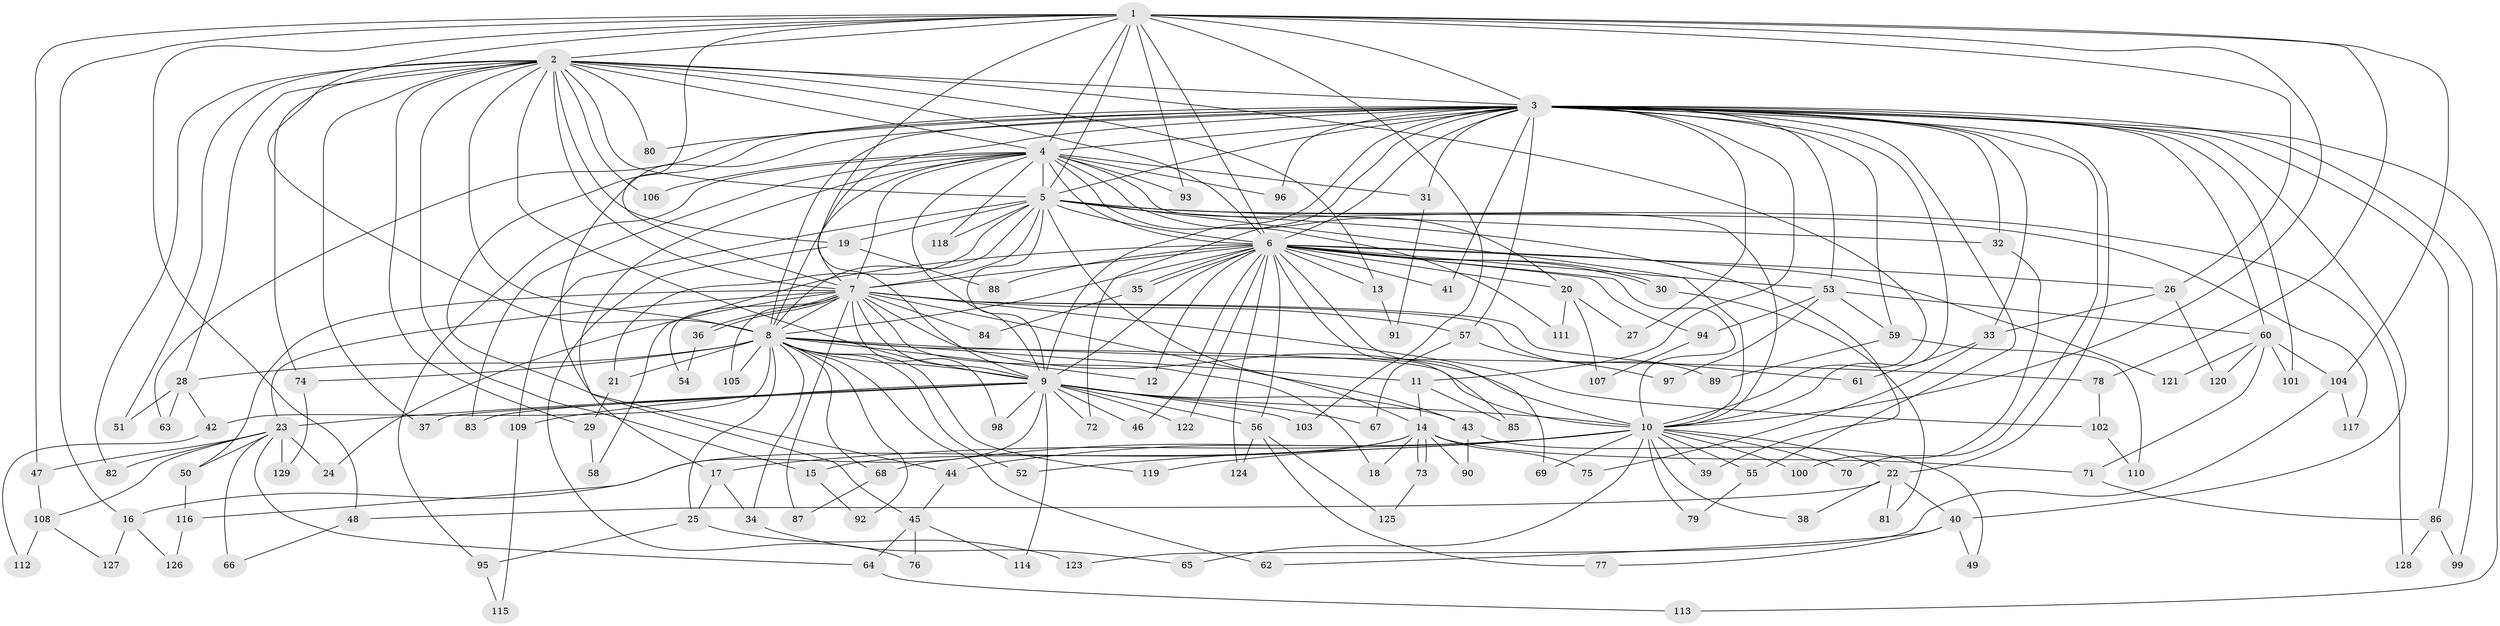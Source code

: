 // coarse degree distribution, {18: 0.009708737864077669, 26: 0.009708737864077669, 32: 0.009708737864077669, 17: 0.009708737864077669, 27: 0.009708737864077669, 20: 0.009708737864077669, 22: 0.009708737864077669, 29: 0.009708737864077669, 21: 0.009708737864077669, 4: 0.07766990291262135, 2: 0.5242718446601942, 3: 0.18446601941747573, 10: 0.009708737864077669, 5: 0.06796116504854369, 6: 0.009708737864077669, 7: 0.019417475728155338, 1: 0.019417475728155338}
// Generated by graph-tools (version 1.1) at 2025/23/03/03/25 07:23:43]
// undirected, 129 vertices, 283 edges
graph export_dot {
graph [start="1"]
  node [color=gray90,style=filled];
  1;
  2;
  3;
  4;
  5;
  6;
  7;
  8;
  9;
  10;
  11;
  12;
  13;
  14;
  15;
  16;
  17;
  18;
  19;
  20;
  21;
  22;
  23;
  24;
  25;
  26;
  27;
  28;
  29;
  30;
  31;
  32;
  33;
  34;
  35;
  36;
  37;
  38;
  39;
  40;
  41;
  42;
  43;
  44;
  45;
  46;
  47;
  48;
  49;
  50;
  51;
  52;
  53;
  54;
  55;
  56;
  57;
  58;
  59;
  60;
  61;
  62;
  63;
  64;
  65;
  66;
  67;
  68;
  69;
  70;
  71;
  72;
  73;
  74;
  75;
  76;
  77;
  78;
  79;
  80;
  81;
  82;
  83;
  84;
  85;
  86;
  87;
  88;
  89;
  90;
  91;
  92;
  93;
  94;
  95;
  96;
  97;
  98;
  99;
  100;
  101;
  102;
  103;
  104;
  105;
  106;
  107;
  108;
  109;
  110;
  111;
  112;
  113;
  114;
  115;
  116;
  117;
  118;
  119;
  120;
  121;
  122;
  123;
  124;
  125;
  126;
  127;
  128;
  129;
  1 -- 2;
  1 -- 3;
  1 -- 4;
  1 -- 5;
  1 -- 6;
  1 -- 7;
  1 -- 8;
  1 -- 9;
  1 -- 10;
  1 -- 16;
  1 -- 26;
  1 -- 47;
  1 -- 48;
  1 -- 78;
  1 -- 93;
  1 -- 103;
  1 -- 104;
  2 -- 3;
  2 -- 4;
  2 -- 5;
  2 -- 6;
  2 -- 7;
  2 -- 8;
  2 -- 9;
  2 -- 10;
  2 -- 13;
  2 -- 15;
  2 -- 19;
  2 -- 28;
  2 -- 29;
  2 -- 37;
  2 -- 51;
  2 -- 74;
  2 -- 80;
  2 -- 82;
  2 -- 106;
  3 -- 4;
  3 -- 5;
  3 -- 6;
  3 -- 7;
  3 -- 8;
  3 -- 9;
  3 -- 10;
  3 -- 11;
  3 -- 22;
  3 -- 27;
  3 -- 31;
  3 -- 32;
  3 -- 33;
  3 -- 40;
  3 -- 41;
  3 -- 44;
  3 -- 45;
  3 -- 53;
  3 -- 55;
  3 -- 57;
  3 -- 59;
  3 -- 60;
  3 -- 63;
  3 -- 70;
  3 -- 72;
  3 -- 80;
  3 -- 86;
  3 -- 96;
  3 -- 99;
  3 -- 101;
  3 -- 113;
  4 -- 5;
  4 -- 6;
  4 -- 7;
  4 -- 8;
  4 -- 9;
  4 -- 10;
  4 -- 17;
  4 -- 20;
  4 -- 31;
  4 -- 83;
  4 -- 93;
  4 -- 95;
  4 -- 96;
  4 -- 106;
  4 -- 111;
  4 -- 118;
  5 -- 6;
  5 -- 7;
  5 -- 8;
  5 -- 9;
  5 -- 10;
  5 -- 14;
  5 -- 19;
  5 -- 21;
  5 -- 32;
  5 -- 39;
  5 -- 109;
  5 -- 117;
  5 -- 118;
  5 -- 128;
  6 -- 7;
  6 -- 8;
  6 -- 9;
  6 -- 10;
  6 -- 12;
  6 -- 13;
  6 -- 20;
  6 -- 26;
  6 -- 30;
  6 -- 30;
  6 -- 35;
  6 -- 35;
  6 -- 41;
  6 -- 46;
  6 -- 53;
  6 -- 56;
  6 -- 58;
  6 -- 69;
  6 -- 85;
  6 -- 88;
  6 -- 94;
  6 -- 121;
  6 -- 122;
  6 -- 124;
  7 -- 8;
  7 -- 9;
  7 -- 10;
  7 -- 18;
  7 -- 23;
  7 -- 24;
  7 -- 36;
  7 -- 36;
  7 -- 43;
  7 -- 50;
  7 -- 54;
  7 -- 57;
  7 -- 61;
  7 -- 84;
  7 -- 87;
  7 -- 89;
  7 -- 98;
  7 -- 102;
  7 -- 105;
  8 -- 9;
  8 -- 10;
  8 -- 11;
  8 -- 12;
  8 -- 21;
  8 -- 25;
  8 -- 28;
  8 -- 34;
  8 -- 42;
  8 -- 52;
  8 -- 62;
  8 -- 68;
  8 -- 74;
  8 -- 78;
  8 -- 92;
  8 -- 105;
  8 -- 119;
  9 -- 10;
  9 -- 23;
  9 -- 37;
  9 -- 43;
  9 -- 46;
  9 -- 56;
  9 -- 67;
  9 -- 72;
  9 -- 83;
  9 -- 98;
  9 -- 103;
  9 -- 109;
  9 -- 114;
  9 -- 116;
  9 -- 122;
  10 -- 17;
  10 -- 22;
  10 -- 38;
  10 -- 39;
  10 -- 44;
  10 -- 52;
  10 -- 55;
  10 -- 65;
  10 -- 68;
  10 -- 69;
  10 -- 70;
  10 -- 79;
  10 -- 100;
  10 -- 119;
  11 -- 14;
  11 -- 85;
  13 -- 91;
  14 -- 15;
  14 -- 16;
  14 -- 18;
  14 -- 71;
  14 -- 73;
  14 -- 73;
  14 -- 75;
  14 -- 90;
  15 -- 92;
  16 -- 126;
  16 -- 127;
  17 -- 25;
  17 -- 34;
  19 -- 76;
  19 -- 88;
  20 -- 27;
  20 -- 107;
  20 -- 111;
  21 -- 29;
  22 -- 38;
  22 -- 40;
  22 -- 48;
  22 -- 81;
  23 -- 24;
  23 -- 47;
  23 -- 50;
  23 -- 64;
  23 -- 66;
  23 -- 82;
  23 -- 108;
  23 -- 129;
  25 -- 95;
  25 -- 123;
  26 -- 33;
  26 -- 120;
  28 -- 42;
  28 -- 51;
  28 -- 63;
  29 -- 58;
  30 -- 81;
  31 -- 91;
  32 -- 100;
  33 -- 61;
  33 -- 75;
  34 -- 65;
  35 -- 84;
  36 -- 54;
  40 -- 49;
  40 -- 62;
  40 -- 77;
  42 -- 112;
  43 -- 49;
  43 -- 90;
  44 -- 45;
  45 -- 64;
  45 -- 76;
  45 -- 114;
  47 -- 108;
  48 -- 66;
  50 -- 116;
  53 -- 59;
  53 -- 60;
  53 -- 94;
  53 -- 97;
  55 -- 79;
  56 -- 77;
  56 -- 124;
  56 -- 125;
  57 -- 67;
  57 -- 97;
  59 -- 89;
  59 -- 110;
  60 -- 71;
  60 -- 101;
  60 -- 104;
  60 -- 120;
  60 -- 121;
  64 -- 113;
  68 -- 87;
  71 -- 86;
  73 -- 125;
  74 -- 129;
  78 -- 102;
  86 -- 99;
  86 -- 128;
  94 -- 107;
  95 -- 115;
  102 -- 110;
  104 -- 117;
  104 -- 123;
  108 -- 112;
  108 -- 127;
  109 -- 115;
  116 -- 126;
}
